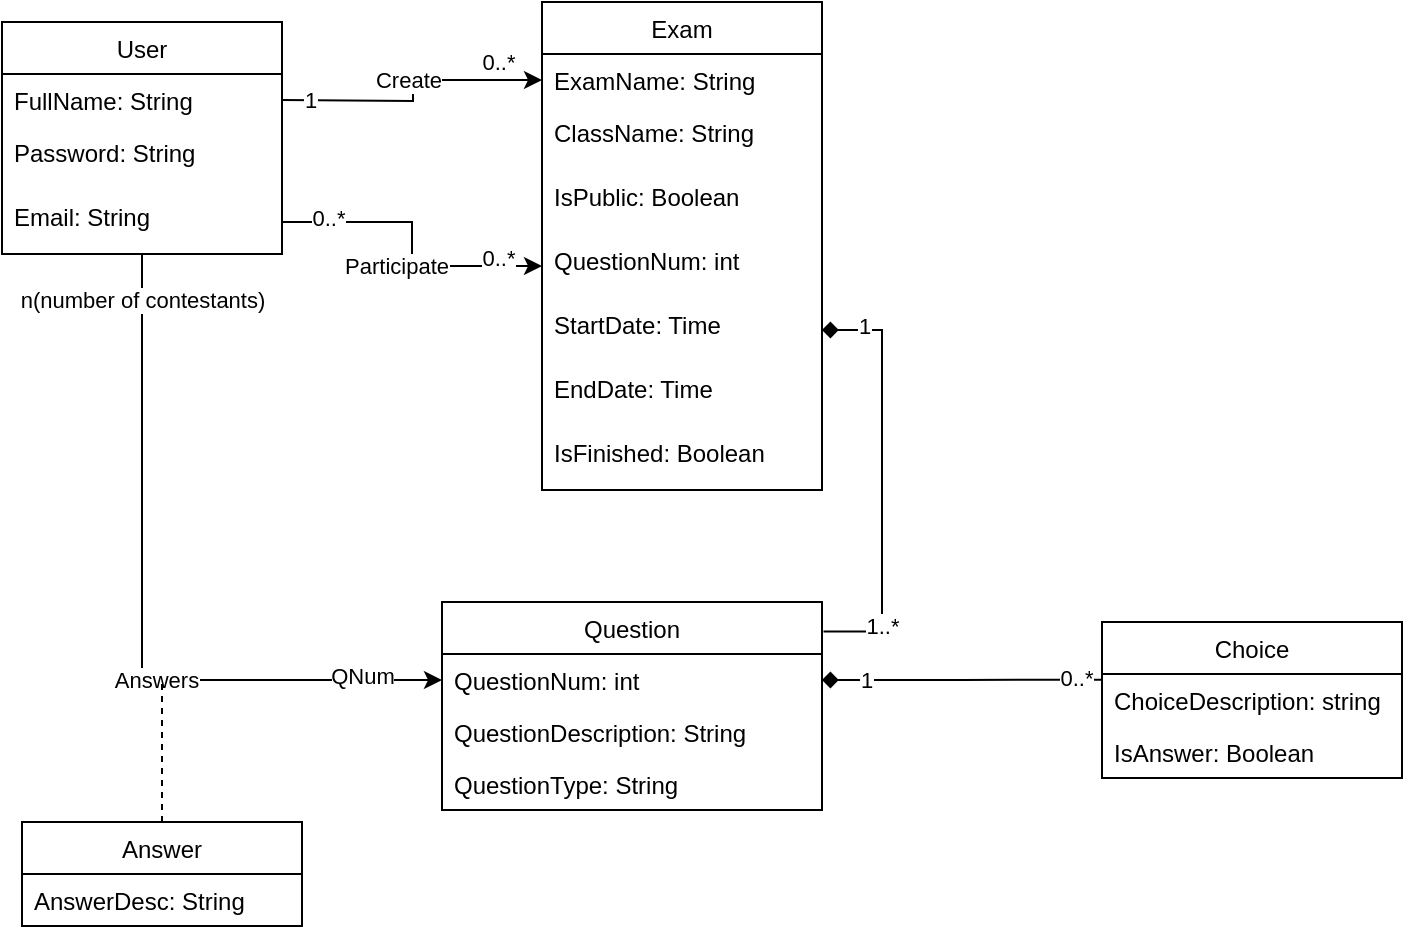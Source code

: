<mxfile version="13.9.9" type="device"><diagram id="VffFQ6Ws1bhUd2P-XfxT" name="Page-1"><mxGraphModel dx="1038" dy="607" grid="1" gridSize="10" guides="1" tooltips="1" connect="1" arrows="1" fold="1" page="1" pageScale="1" pageWidth="850" pageHeight="1100" math="0" shadow="0"><root><mxCell id="0"/><mxCell id="1" parent="0"/><mxCell id="hYmmGm3V7nvvSG5PDOq9-32" style="edgeStyle=orthogonalEdgeStyle;rounded=0;orthogonalLoop=1;jettySize=auto;html=1;entryX=0;entryY=0.5;entryDx=0;entryDy=0;exitX=1;exitY=0.5;exitDx=0;exitDy=0;" parent="1" target="hYmmGm3V7nvvSG5PDOq9-26" edge="1"><mxGeometry relative="1" as="geometry"><mxPoint x="260" y="109" as="sourcePoint"/><mxPoint x="355" y="109" as="targetPoint"/><Array as="points"/></mxGeometry></mxCell><mxCell id="hYmmGm3V7nvvSG5PDOq9-34" value="Create" style="edgeLabel;html=1;align=center;verticalAlign=middle;resizable=0;points=[];" parent="hYmmGm3V7nvvSG5PDOq9-32" vertex="1" connectable="0"><mxGeometry x="0.257" y="1" relative="1" as="geometry"><mxPoint x="-15" y="1" as="offset"/></mxGeometry></mxCell><mxCell id="hYmmGm3V7nvvSG5PDOq9-50" value="0..*" style="edgeLabel;html=1;align=center;verticalAlign=middle;resizable=0;points=[];" parent="hYmmGm3V7nvvSG5PDOq9-32" vertex="1" connectable="0"><mxGeometry x="0.718" y="2" relative="1" as="geometry"><mxPoint x="-2" y="-7" as="offset"/></mxGeometry></mxCell><mxCell id="hYmmGm3V7nvvSG5PDOq9-51" value="1" style="edgeLabel;html=1;align=center;verticalAlign=middle;resizable=0;points=[];" parent="hYmmGm3V7nvvSG5PDOq9-32" vertex="1" connectable="0"><mxGeometry x="-0.798" relative="1" as="geometry"><mxPoint as="offset"/></mxGeometry></mxCell><mxCell id="hYmmGm3V7nvvSG5PDOq9-33" style="edgeStyle=orthogonalEdgeStyle;rounded=0;orthogonalLoop=1;jettySize=auto;html=1;entryX=0;entryY=0.5;entryDx=0;entryDy=0;exitX=1;exitY=0.5;exitDx=0;exitDy=0;" parent="1" source="hYmmGm3V7nvvSG5PDOq9-22" target="hYmmGm3V7nvvSG5PDOq9-29" edge="1"><mxGeometry relative="1" as="geometry"><mxPoint x="260" y="196" as="sourcePoint"/></mxGeometry></mxCell><mxCell id="hYmmGm3V7nvvSG5PDOq9-35" value="Participate" style="edgeLabel;html=1;align=center;verticalAlign=middle;resizable=0;points=[];" parent="hYmmGm3V7nvvSG5PDOq9-33" vertex="1" connectable="0"><mxGeometry x="0.24" y="1" relative="1" as="geometry"><mxPoint x="-15" y="1" as="offset"/></mxGeometry></mxCell><mxCell id="hYmmGm3V7nvvSG5PDOq9-52" value="0..*" style="edgeLabel;html=1;align=center;verticalAlign=middle;resizable=0;points=[];" parent="hYmmGm3V7nvvSG5PDOq9-33" vertex="1" connectable="0"><mxGeometry x="-0.703" y="2" relative="1" as="geometry"><mxPoint as="offset"/></mxGeometry></mxCell><mxCell id="hYmmGm3V7nvvSG5PDOq9-53" value="0..*" style="edgeLabel;html=1;align=center;verticalAlign=middle;resizable=0;points=[];" parent="hYmmGm3V7nvvSG5PDOq9-33" vertex="1" connectable="0"><mxGeometry x="0.707" y="4" relative="1" as="geometry"><mxPoint as="offset"/></mxGeometry></mxCell><mxCell id="hYmmGm3V7nvvSG5PDOq9-63" style="edgeStyle=orthogonalEdgeStyle;rounded=0;orthogonalLoop=1;jettySize=auto;html=1;entryX=0;entryY=0.5;entryDx=0;entryDy=0;startArrow=none;startFill=0;endArrow=classic;endFill=1;" parent="1" source="hYmmGm3V7nvvSG5PDOq9-1" target="hYmmGm3V7nvvSG5PDOq9-37" edge="1"><mxGeometry relative="1" as="geometry"/></mxCell><mxCell id="hYmmGm3V7nvvSG5PDOq9-64" value="Answers" style="edgeLabel;html=1;align=center;verticalAlign=middle;resizable=0;points=[];" parent="hYmmGm3V7nvvSG5PDOq9-63" vertex="1" connectable="0"><mxGeometry x="0.211" relative="1" as="geometry"><mxPoint as="offset"/></mxGeometry></mxCell><mxCell id="hYmmGm3V7nvvSG5PDOq9-65" value="n(number of contestants)" style="edgeLabel;html=1;align=center;verticalAlign=middle;resizable=0;points=[];" parent="hYmmGm3V7nvvSG5PDOq9-63" vertex="1" connectable="0"><mxGeometry x="-0.872" relative="1" as="geometry"><mxPoint as="offset"/></mxGeometry></mxCell><mxCell id="hYmmGm3V7nvvSG5PDOq9-66" value="QNum" style="edgeLabel;html=1;align=center;verticalAlign=middle;resizable=0;points=[];" parent="hYmmGm3V7nvvSG5PDOq9-63" vertex="1" connectable="0"><mxGeometry x="0.778" y="2" relative="1" as="geometry"><mxPoint as="offset"/></mxGeometry></mxCell><mxCell id="hYmmGm3V7nvvSG5PDOq9-1" value="User" style="swimlane;fontStyle=0;childLayout=stackLayout;horizontal=1;startSize=26;fillColor=none;horizontalStack=0;resizeParent=1;resizeParentMax=0;resizeLast=0;collapsible=1;marginBottom=0;" parent="1" vertex="1"><mxGeometry x="120" y="70" width="140" height="116" as="geometry"><mxRectangle x="120" y="70" width="60" height="26" as="alternateBounds"/></mxGeometry></mxCell><mxCell id="hYmmGm3V7nvvSG5PDOq9-3" value="FullName: String" style="text;strokeColor=none;fillColor=none;align=left;verticalAlign=top;spacingLeft=4;spacingRight=4;overflow=hidden;rotatable=0;points=[[0,0.5],[1,0.5]];portConstraint=eastwest;" parent="hYmmGm3V7nvvSG5PDOq9-1" vertex="1"><mxGeometry y="26" width="140" height="26" as="geometry"/></mxCell><mxCell id="hYmmGm3V7nvvSG5PDOq9-4" value="Password: String" style="text;strokeColor=none;fillColor=none;align=left;verticalAlign=top;spacingLeft=4;spacingRight=4;overflow=hidden;rotatable=0;points=[[0,0.5],[1,0.5]];portConstraint=eastwest;" parent="hYmmGm3V7nvvSG5PDOq9-1" vertex="1"><mxGeometry y="52" width="140" height="32" as="geometry"/></mxCell><mxCell id="hYmmGm3V7nvvSG5PDOq9-22" value="Email: String" style="text;strokeColor=none;fillColor=none;align=left;verticalAlign=top;spacingLeft=4;spacingRight=4;overflow=hidden;rotatable=0;points=[[0,0.5],[1,0.5]];portConstraint=eastwest;" parent="hYmmGm3V7nvvSG5PDOq9-1" vertex="1"><mxGeometry y="84" width="140" height="32" as="geometry"/></mxCell><mxCell id="hYmmGm3V7nvvSG5PDOq9-24" value="Exam" style="swimlane;fontStyle=0;childLayout=stackLayout;horizontal=1;startSize=26;fillColor=none;horizontalStack=0;resizeParent=1;resizeParentMax=0;resizeLast=0;collapsible=1;marginBottom=0;" parent="1" vertex="1"><mxGeometry x="390" y="60" width="140" height="244" as="geometry"><mxRectangle x="120" y="70" width="60" height="26" as="alternateBounds"/></mxGeometry></mxCell><mxCell id="hYmmGm3V7nvvSG5PDOq9-26" value="ExamName: String" style="text;strokeColor=none;fillColor=none;align=left;verticalAlign=top;spacingLeft=4;spacingRight=4;overflow=hidden;rotatable=0;points=[[0,0.5],[1,0.5]];portConstraint=eastwest;" parent="hYmmGm3V7nvvSG5PDOq9-24" vertex="1"><mxGeometry y="26" width="140" height="26" as="geometry"/></mxCell><mxCell id="hYmmGm3V7nvvSG5PDOq9-27" value="ClassName: String" style="text;strokeColor=none;fillColor=none;align=left;verticalAlign=top;spacingLeft=4;spacingRight=4;overflow=hidden;rotatable=0;points=[[0,0.5],[1,0.5]];portConstraint=eastwest;" parent="hYmmGm3V7nvvSG5PDOq9-24" vertex="1"><mxGeometry y="52" width="140" height="32" as="geometry"/></mxCell><mxCell id="hYmmGm3V7nvvSG5PDOq9-54" value="IsPublic: Boolean" style="text;strokeColor=none;fillColor=none;align=left;verticalAlign=top;spacingLeft=4;spacingRight=4;overflow=hidden;rotatable=0;points=[[0,0.5],[1,0.5]];portConstraint=eastwest;" parent="hYmmGm3V7nvvSG5PDOq9-24" vertex="1"><mxGeometry y="84" width="140" height="32" as="geometry"/></mxCell><mxCell id="hYmmGm3V7nvvSG5PDOq9-29" value="QuestionNum: int" style="text;strokeColor=none;fillColor=none;align=left;verticalAlign=top;spacingLeft=4;spacingRight=4;overflow=hidden;rotatable=0;points=[[0,0.5],[1,0.5]];portConstraint=eastwest;" parent="hYmmGm3V7nvvSG5PDOq9-24" vertex="1"><mxGeometry y="116" width="140" height="32" as="geometry"/></mxCell><mxCell id="hYmmGm3V7nvvSG5PDOq9-30" value="StartDate: Time" style="text;strokeColor=none;fillColor=none;align=left;verticalAlign=top;spacingLeft=4;spacingRight=4;overflow=hidden;rotatable=0;points=[[0,0.5],[1,0.5]];portConstraint=eastwest;" parent="hYmmGm3V7nvvSG5PDOq9-24" vertex="1"><mxGeometry y="148" width="140" height="32" as="geometry"/></mxCell><mxCell id="hYmmGm3V7nvvSG5PDOq9-31" value="EndDate: Time" style="text;strokeColor=none;fillColor=none;align=left;verticalAlign=top;spacingLeft=4;spacingRight=4;overflow=hidden;rotatable=0;points=[[0,0.5],[1,0.5]];portConstraint=eastwest;" parent="hYmmGm3V7nvvSG5PDOq9-24" vertex="1"><mxGeometry y="180" width="140" height="32" as="geometry"/></mxCell><mxCell id="hYmmGm3V7nvvSG5PDOq9-55" value="IsFinished: Boolean" style="text;strokeColor=none;fillColor=none;align=left;verticalAlign=top;spacingLeft=4;spacingRight=4;overflow=hidden;rotatable=0;points=[[0,0.5],[1,0.5]];portConstraint=eastwest;" parent="hYmmGm3V7nvvSG5PDOq9-24" vertex="1"><mxGeometry y="212" width="140" height="32" as="geometry"/></mxCell><mxCell id="hYmmGm3V7nvvSG5PDOq9-36" value="Question" style="swimlane;fontStyle=0;childLayout=stackLayout;horizontal=1;startSize=26;fillColor=none;horizontalStack=0;resizeParent=1;resizeParentMax=0;resizeLast=0;collapsible=1;marginBottom=0;" parent="1" vertex="1"><mxGeometry x="340" y="360" width="190" height="104" as="geometry"/></mxCell><mxCell id="hYmmGm3V7nvvSG5PDOq9-37" value="QuestionNum: int" style="text;strokeColor=none;fillColor=none;align=left;verticalAlign=top;spacingLeft=4;spacingRight=4;overflow=hidden;rotatable=0;points=[[0,0.5],[1,0.5]];portConstraint=eastwest;" parent="hYmmGm3V7nvvSG5PDOq9-36" vertex="1"><mxGeometry y="26" width="190" height="26" as="geometry"/></mxCell><mxCell id="hYmmGm3V7nvvSG5PDOq9-38" value="QuestionDescription: String" style="text;strokeColor=none;fillColor=none;align=left;verticalAlign=top;spacingLeft=4;spacingRight=4;overflow=hidden;rotatable=0;points=[[0,0.5],[1,0.5]];portConstraint=eastwest;" parent="hYmmGm3V7nvvSG5PDOq9-36" vertex="1"><mxGeometry y="52" width="190" height="26" as="geometry"/></mxCell><mxCell id="hYmmGm3V7nvvSG5PDOq9-46" value="QuestionType: String" style="text;strokeColor=none;fillColor=none;align=left;verticalAlign=top;spacingLeft=4;spacingRight=4;overflow=hidden;rotatable=0;points=[[0,0.5],[1,0.5]];portConstraint=eastwest;" parent="hYmmGm3V7nvvSG5PDOq9-36" vertex="1"><mxGeometry y="78" width="190" height="26" as="geometry"/></mxCell><mxCell id="hYmmGm3V7nvvSG5PDOq9-44" style="edgeStyle=orthogonalEdgeStyle;rounded=0;orthogonalLoop=1;jettySize=auto;html=1;entryX=1.004;entryY=0.142;entryDx=0;entryDy=0;entryPerimeter=0;endArrow=none;endFill=0;startArrow=diamond;startFill=1;exitX=1;exitY=0.5;exitDx=0;exitDy=0;" parent="1" source="hYmmGm3V7nvvSG5PDOq9-30" target="hYmmGm3V7nvvSG5PDOq9-36" edge="1"><mxGeometry relative="1" as="geometry"><Array as="points"><mxPoint x="560" y="224"/><mxPoint x="560" y="375"/></Array></mxGeometry></mxCell><mxCell id="hYmmGm3V7nvvSG5PDOq9-47" value="1" style="edgeLabel;html=1;align=center;verticalAlign=middle;resizable=0;points=[];" parent="hYmmGm3V7nvvSG5PDOq9-44" vertex="1" connectable="0"><mxGeometry x="-0.856" y="2" relative="1" as="geometry"><mxPoint x="6" as="offset"/></mxGeometry></mxCell><mxCell id="hYmmGm3V7nvvSG5PDOq9-48" value="1..*" style="edgeLabel;html=1;align=center;verticalAlign=middle;resizable=0;points=[];" parent="hYmmGm3V7nvvSG5PDOq9-44" vertex="1" connectable="0"><mxGeometry x="0.697" relative="1" as="geometry"><mxPoint as="offset"/></mxGeometry></mxCell><mxCell id="hYmmGm3V7nvvSG5PDOq9-56" value="Choice" style="swimlane;fontStyle=0;childLayout=stackLayout;horizontal=1;startSize=26;fillColor=none;horizontalStack=0;resizeParent=1;resizeParentMax=0;resizeLast=0;collapsible=1;marginBottom=0;" parent="1" vertex="1"><mxGeometry x="670" y="370" width="150" height="78" as="geometry"/></mxCell><mxCell id="hYmmGm3V7nvvSG5PDOq9-57" value="ChoiceDescription: string" style="text;strokeColor=none;fillColor=none;align=left;verticalAlign=top;spacingLeft=4;spacingRight=4;overflow=hidden;rotatable=0;points=[[0,0.5],[1,0.5]];portConstraint=eastwest;" parent="hYmmGm3V7nvvSG5PDOq9-56" vertex="1"><mxGeometry y="26" width="150" height="26" as="geometry"/></mxCell><mxCell id="hYmmGm3V7nvvSG5PDOq9-58" value="IsAnswer: Boolean" style="text;strokeColor=none;fillColor=none;align=left;verticalAlign=top;spacingLeft=4;spacingRight=4;overflow=hidden;rotatable=0;points=[[0,0.5],[1,0.5]];portConstraint=eastwest;" parent="hYmmGm3V7nvvSG5PDOq9-56" vertex="1"><mxGeometry y="52" width="150" height="26" as="geometry"/></mxCell><mxCell id="hYmmGm3V7nvvSG5PDOq9-60" style="edgeStyle=orthogonalEdgeStyle;rounded=0;orthogonalLoop=1;jettySize=auto;html=1;entryX=-0.002;entryY=0.109;entryDx=0;entryDy=0;entryPerimeter=0;startArrow=diamond;startFill=1;endArrow=none;endFill=0;" parent="1" source="hYmmGm3V7nvvSG5PDOq9-37" target="hYmmGm3V7nvvSG5PDOq9-57" edge="1"><mxGeometry relative="1" as="geometry"/></mxCell><mxCell id="hYmmGm3V7nvvSG5PDOq9-61" value="0..*" style="edgeLabel;html=1;align=center;verticalAlign=middle;resizable=0;points=[];" parent="hYmmGm3V7nvvSG5PDOq9-60" vertex="1" connectable="0"><mxGeometry x="0.811" y="1" relative="1" as="geometry"><mxPoint as="offset"/></mxGeometry></mxCell><mxCell id="hYmmGm3V7nvvSG5PDOq9-62" value="1" style="edgeLabel;html=1;align=center;verticalAlign=middle;resizable=0;points=[];" parent="hYmmGm3V7nvvSG5PDOq9-60" vertex="1" connectable="0"><mxGeometry x="-0.695" relative="1" as="geometry"><mxPoint as="offset"/></mxGeometry></mxCell><mxCell id="hYmmGm3V7nvvSG5PDOq9-71" style="edgeStyle=orthogonalEdgeStyle;rounded=0;orthogonalLoop=1;jettySize=auto;html=1;startArrow=none;startFill=0;endArrow=none;endFill=0;dashed=1;" parent="1" source="hYmmGm3V7nvvSG5PDOq9-67" edge="1"><mxGeometry relative="1" as="geometry"><mxPoint x="200" y="400.0" as="targetPoint"/></mxGeometry></mxCell><mxCell id="hYmmGm3V7nvvSG5PDOq9-67" value="Answer" style="swimlane;fontStyle=0;childLayout=stackLayout;horizontal=1;startSize=26;fillColor=none;horizontalStack=0;resizeParent=1;resizeParentMax=0;resizeLast=0;collapsible=1;marginBottom=0;" parent="1" vertex="1"><mxGeometry x="130" y="470" width="140" height="52" as="geometry"/></mxCell><mxCell id="hYmmGm3V7nvvSG5PDOq9-68" value="AnswerDesc: String" style="text;strokeColor=none;fillColor=none;align=left;verticalAlign=top;spacingLeft=4;spacingRight=4;overflow=hidden;rotatable=0;points=[[0,0.5],[1,0.5]];portConstraint=eastwest;" parent="hYmmGm3V7nvvSG5PDOq9-67" vertex="1"><mxGeometry y="26" width="140" height="26" as="geometry"/></mxCell></root></mxGraphModel></diagram></mxfile>